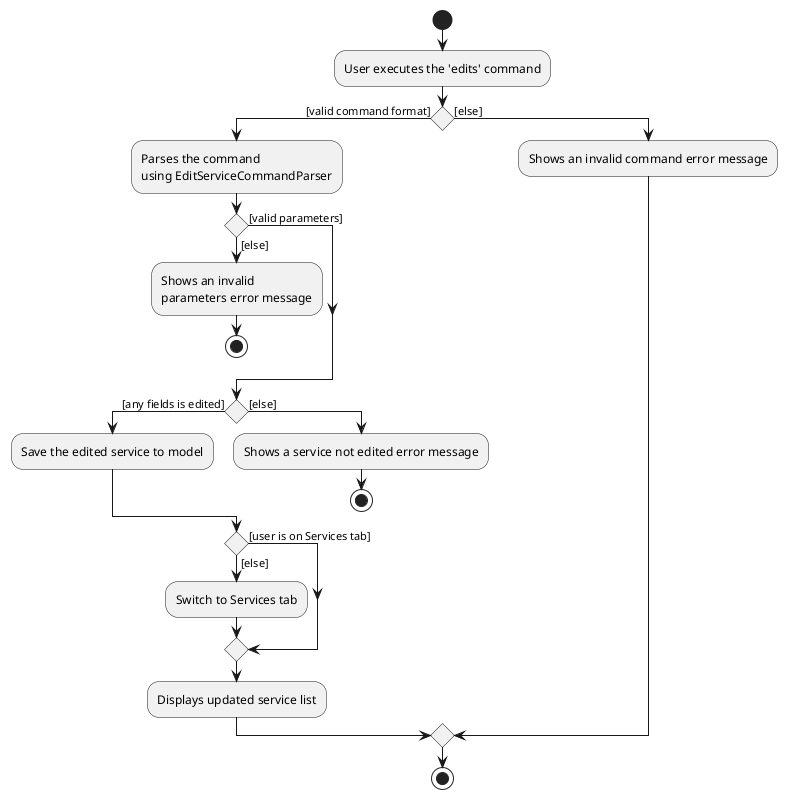 @startuml
start
:User executes the 'edits' command;

'Since the beta syntax does not support placing the condition outside the
'diamond we place it as the true branch instead.

if () then ([valid command format])
    :Parses the command\nusing EditServiceCommandParser;
    if () then ([valid parameters])
    else ([else])
        :Shows an invalid\nparameters error message;
        stop
    endif
    if () then ([any fields is edited])
        :Save the edited service to model;
    else ([else])
        :Shows a service not edited error message;
        stop
    endif
    if () then ([user is on Services tab])
    else ([else])
        :Switch to Services tab;
    endif
    :Displays updated service list;
else ([else])
    :Shows an invalid command error message;
endif
stop
@enduml
